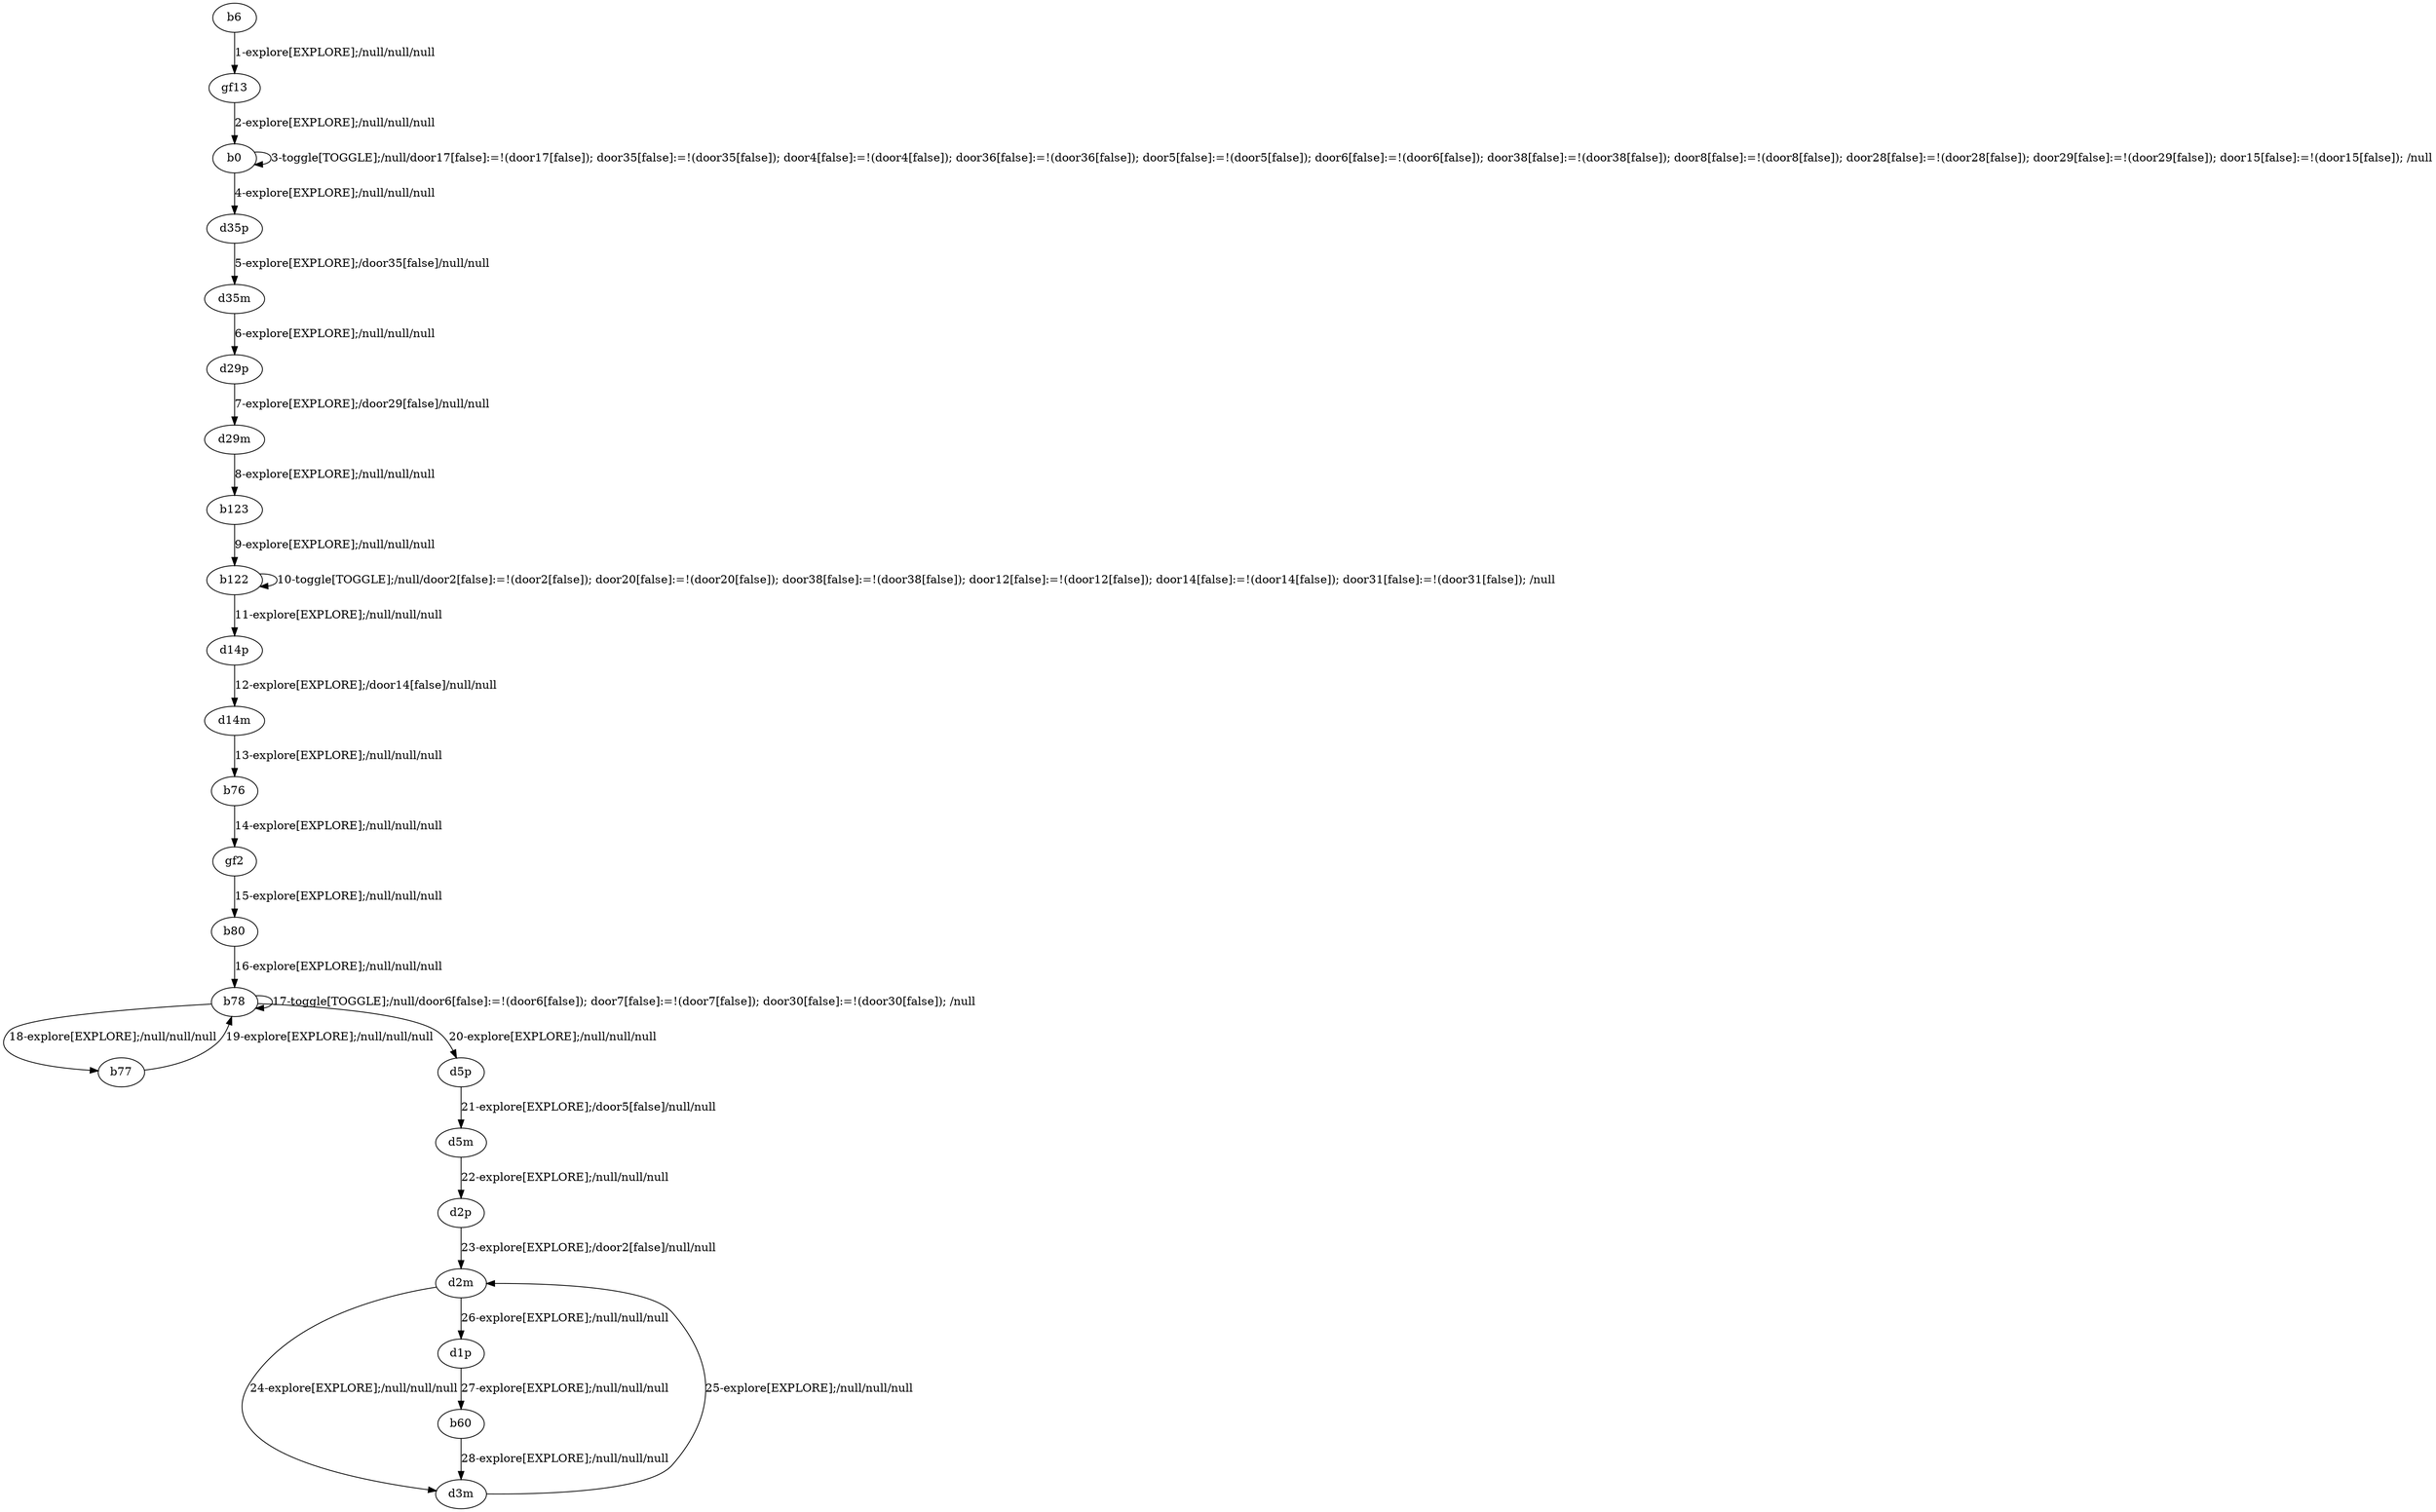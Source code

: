# Total number of goals covered by this test: 4
# b78 --> d5p
# b78 --> b77
# b78 --> b78
# b77 --> b78

digraph g {
"b6" -> "gf13" [label = "1-explore[EXPLORE];/null/null/null"];
"gf13" -> "b0" [label = "2-explore[EXPLORE];/null/null/null"];
"b0" -> "b0" [label = "3-toggle[TOGGLE];/null/door17[false]:=!(door17[false]); door35[false]:=!(door35[false]); door4[false]:=!(door4[false]); door36[false]:=!(door36[false]); door5[false]:=!(door5[false]); door6[false]:=!(door6[false]); door38[false]:=!(door38[false]); door8[false]:=!(door8[false]); door28[false]:=!(door28[false]); door29[false]:=!(door29[false]); door15[false]:=!(door15[false]); /null"];
"b0" -> "d35p" [label = "4-explore[EXPLORE];/null/null/null"];
"d35p" -> "d35m" [label = "5-explore[EXPLORE];/door35[false]/null/null"];
"d35m" -> "d29p" [label = "6-explore[EXPLORE];/null/null/null"];
"d29p" -> "d29m" [label = "7-explore[EXPLORE];/door29[false]/null/null"];
"d29m" -> "b123" [label = "8-explore[EXPLORE];/null/null/null"];
"b123" -> "b122" [label = "9-explore[EXPLORE];/null/null/null"];
"b122" -> "b122" [label = "10-toggle[TOGGLE];/null/door2[false]:=!(door2[false]); door20[false]:=!(door20[false]); door38[false]:=!(door38[false]); door12[false]:=!(door12[false]); door14[false]:=!(door14[false]); door31[false]:=!(door31[false]); /null"];
"b122" -> "d14p" [label = "11-explore[EXPLORE];/null/null/null"];
"d14p" -> "d14m" [label = "12-explore[EXPLORE];/door14[false]/null/null"];
"d14m" -> "b76" [label = "13-explore[EXPLORE];/null/null/null"];
"b76" -> "gf2" [label = "14-explore[EXPLORE];/null/null/null"];
"gf2" -> "b80" [label = "15-explore[EXPLORE];/null/null/null"];
"b80" -> "b78" [label = "16-explore[EXPLORE];/null/null/null"];
"b78" -> "b78" [label = "17-toggle[TOGGLE];/null/door6[false]:=!(door6[false]); door7[false]:=!(door7[false]); door30[false]:=!(door30[false]); /null"];
"b78" -> "b77" [label = "18-explore[EXPLORE];/null/null/null"];
"b77" -> "b78" [label = "19-explore[EXPLORE];/null/null/null"];
"b78" -> "d5p" [label = "20-explore[EXPLORE];/null/null/null"];
"d5p" -> "d5m" [label = "21-explore[EXPLORE];/door5[false]/null/null"];
"d5m" -> "d2p" [label = "22-explore[EXPLORE];/null/null/null"];
"d2p" -> "d2m" [label = "23-explore[EXPLORE];/door2[false]/null/null"];
"d2m" -> "d3m" [label = "24-explore[EXPLORE];/null/null/null"];
"d3m" -> "d2m" [label = "25-explore[EXPLORE];/null/null/null"];
"d2m" -> "d1p" [label = "26-explore[EXPLORE];/null/null/null"];
"d1p" -> "b60" [label = "27-explore[EXPLORE];/null/null/null"];
"b60" -> "d3m" [label = "28-explore[EXPLORE];/null/null/null"];
}